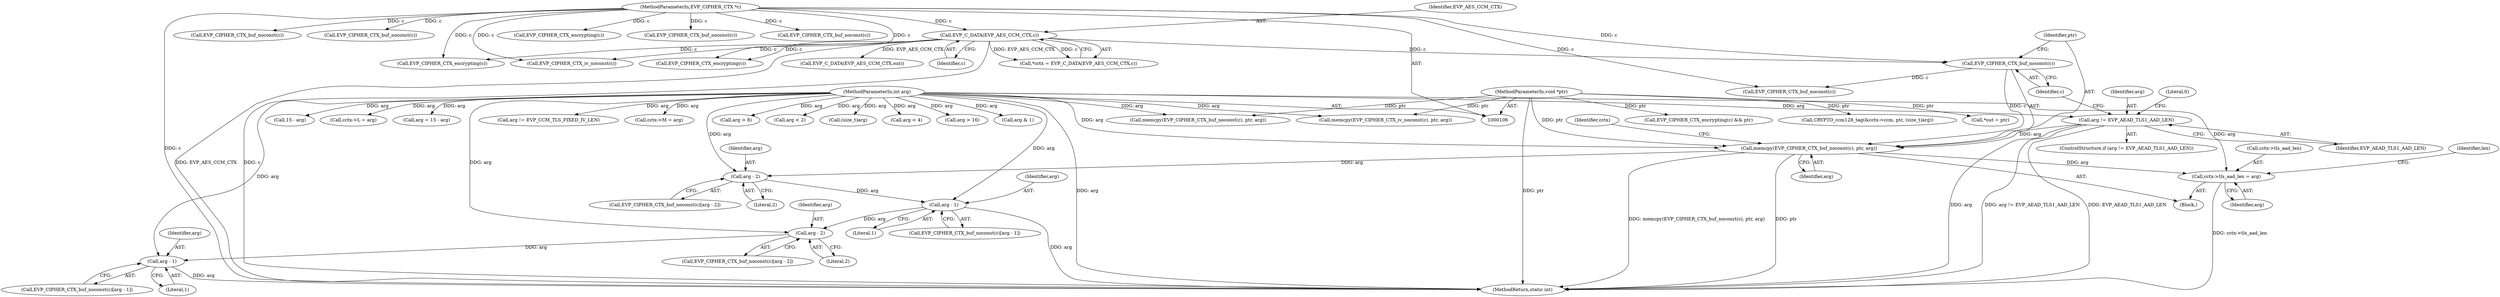 digraph "0_openssl_00d965474b22b54e4275232bc71ee0c699c5cd21@API" {
"1000167" [label="(Call,memcpy(EVP_CIPHER_CTX_buf_noconst(c), ptr, arg))"];
"1000168" [label="(Call,EVP_CIPHER_CTX_buf_noconst(c))"];
"1000115" [label="(Call,EVP_C_DATA(EVP_AES_CCM_CTX,c))"];
"1000107" [label="(MethodParameterIn,EVP_CIPHER_CTX *c)"];
"1000110" [label="(MethodParameterIn,void *ptr)"];
"1000162" [label="(Call,arg != EVP_AEAD_TLS1_AAD_LEN)"];
"1000109" [label="(MethodParameterIn,int arg)"];
"1000172" [label="(Call,cctx->tls_aad_len = arg)"];
"1000186" [label="(Call,arg - 2)"];
"1000193" [label="(Call,arg - 1)"];
"1000227" [label="(Call,arg - 2)"];
"1000237" [label="(Call,arg - 1)"];
"1000249" [label="(Call,arg != EVP_CCM_TLS_FIXED_IV_LEN)"];
"1000320" [label="(Call,cctx->M = arg)"];
"1000195" [label="(Literal,1)"];
"1000180" [label="(Identifier,len)"];
"1000228" [label="(Identifier,arg)"];
"1000162" [label="(Call,arg != EVP_AEAD_TLS1_AAD_LEN)"];
"1000117" [label="(Identifier,c)"];
"1000237" [label="(Call,arg - 1)"];
"1000183" [label="(Call,EVP_CIPHER_CTX_buf_noconst(c)[arg - 2])"];
"1000315" [label="(Call,memcpy(EVP_CIPHER_CTX_buf_noconst(c), ptr, arg))"];
"1000110" [label="(MethodParameterIn,void *ptr)"];
"1000168" [label="(Call,EVP_CIPHER_CTX_buf_noconst(c))"];
"1000417" [label="(MethodReturn,static int)"];
"1000115" [label="(Call,EVP_C_DATA(EVP_AES_CCM_CTX,c))"];
"1000235" [label="(Call,EVP_CIPHER_CTX_buf_noconst(c))"];
"1000316" [label="(Call,EVP_CIPHER_CTX_buf_noconst(c))"];
"1000163" [label="(Identifier,arg)"];
"1000227" [label="(Call,arg - 2)"];
"1000186" [label="(Call,arg - 2)"];
"1000273" [label="(Call,arg > 8)"];
"1000173" [label="(Call,cctx->tls_aad_len)"];
"1000170" [label="(Identifier,ptr)"];
"1000161" [label="(ControlStructure,if (arg != EVP_AEAD_TLS1_AAD_LEN))"];
"1000176" [label="(Identifier,arg)"];
"1000301" [label="(Call,EVP_CIPHER_CTX_encrypting(c) && ptr)"];
"1000270" [label="(Call,arg < 2)"];
"1000113" [label="(Call,*cctx = EVP_C_DATA(EVP_AES_CCM_CTX,c))"];
"1000254" [label="(Call,memcpy(EVP_CIPHER_CTX_iv_noconst(c), ptr, arg))"];
"1000164" [label="(Identifier,EVP_AEAD_TLS1_AAD_LEN)"];
"1000239" [label="(Literal,1)"];
"1000347" [label="(Call,(size_t)arg)"];
"1000174" [label="(Identifier,cctx)"];
"1000169" [label="(Identifier,c)"];
"1000190" [label="(Call,EVP_CIPHER_CTX_buf_noconst(c)[arg - 1])"];
"1000331" [label="(Call,EVP_CIPHER_CTX_encrypting(c))"];
"1000378" [label="(Call,EVP_C_DATA(EVP_AES_CCM_CTX,out))"];
"1000107" [label="(MethodParameterIn,EVP_CIPHER_CTX *c)"];
"1000229" [label="(Literal,2)"];
"1000184" [label="(Call,EVP_CIPHER_CTX_buf_noconst(c))"];
"1000193" [label="(Call,arg - 1)"];
"1000187" [label="(Identifier,arg)"];
"1000207" [label="(Call,EVP_CIPHER_CTX_encrypting(c))"];
"1000292" [label="(Call,arg < 4)"];
"1000238" [label="(Identifier,arg)"];
"1000225" [label="(Call,EVP_CIPHER_CTX_buf_noconst(c))"];
"1000341" [label="(Call,CRYPTO_ccm128_tag(&cctx->ccm, ptr, (size_t)arg))"];
"1000116" [label="(Identifier,EVP_AES_CCM_CTX)"];
"1000120" [label="(Block,)"];
"1000167" [label="(Call,memcpy(EVP_CIPHER_CTX_buf_noconst(c), ptr, arg))"];
"1000295" [label="(Call,arg > 16)"];
"1000234" [label="(Call,EVP_CIPHER_CTX_buf_noconst(c)[arg - 1])"];
"1000191" [label="(Call,EVP_CIPHER_CTX_buf_noconst(c))"];
"1000288" [label="(Call,arg & 1)"];
"1000224" [label="(Call,EVP_CIPHER_CTX_buf_noconst(c)[arg - 2])"];
"1000171" [label="(Identifier,arg)"];
"1000255" [label="(Call,EVP_CIPHER_CTX_iv_noconst(c))"];
"1000264" [label="(Call,15 - arg)"];
"1000278" [label="(Call,cctx->L = arg)"];
"1000166" [label="(Literal,0)"];
"1000188" [label="(Literal,2)"];
"1000302" [label="(Call,EVP_CIPHER_CTX_encrypting(c))"];
"1000194" [label="(Identifier,arg)"];
"1000109" [label="(MethodParameterIn,int arg)"];
"1000262" [label="(Call,arg = 15 - arg)"];
"1000172" [label="(Call,cctx->tls_aad_len = arg)"];
"1000372" [label="(Call,*out = ptr)"];
"1000167" -> "1000120"  [label="AST: "];
"1000167" -> "1000171"  [label="CFG: "];
"1000168" -> "1000167"  [label="AST: "];
"1000170" -> "1000167"  [label="AST: "];
"1000171" -> "1000167"  [label="AST: "];
"1000174" -> "1000167"  [label="CFG: "];
"1000167" -> "1000417"  [label="DDG: memcpy(EVP_CIPHER_CTX_buf_noconst(c), ptr, arg)"];
"1000167" -> "1000417"  [label="DDG: ptr"];
"1000168" -> "1000167"  [label="DDG: c"];
"1000110" -> "1000167"  [label="DDG: ptr"];
"1000162" -> "1000167"  [label="DDG: arg"];
"1000109" -> "1000167"  [label="DDG: arg"];
"1000167" -> "1000172"  [label="DDG: arg"];
"1000167" -> "1000186"  [label="DDG: arg"];
"1000168" -> "1000169"  [label="CFG: "];
"1000169" -> "1000168"  [label="AST: "];
"1000170" -> "1000168"  [label="CFG: "];
"1000115" -> "1000168"  [label="DDG: c"];
"1000107" -> "1000168"  [label="DDG: c"];
"1000168" -> "1000184"  [label="DDG: c"];
"1000115" -> "1000113"  [label="AST: "];
"1000115" -> "1000117"  [label="CFG: "];
"1000116" -> "1000115"  [label="AST: "];
"1000117" -> "1000115"  [label="AST: "];
"1000113" -> "1000115"  [label="CFG: "];
"1000115" -> "1000417"  [label="DDG: c"];
"1000115" -> "1000417"  [label="DDG: EVP_AES_CCM_CTX"];
"1000115" -> "1000113"  [label="DDG: EVP_AES_CCM_CTX"];
"1000115" -> "1000113"  [label="DDG: c"];
"1000107" -> "1000115"  [label="DDG: c"];
"1000115" -> "1000255"  [label="DDG: c"];
"1000115" -> "1000302"  [label="DDG: c"];
"1000115" -> "1000331"  [label="DDG: c"];
"1000115" -> "1000378"  [label="DDG: EVP_AES_CCM_CTX"];
"1000107" -> "1000106"  [label="AST: "];
"1000107" -> "1000417"  [label="DDG: c"];
"1000107" -> "1000184"  [label="DDG: c"];
"1000107" -> "1000191"  [label="DDG: c"];
"1000107" -> "1000207"  [label="DDG: c"];
"1000107" -> "1000225"  [label="DDG: c"];
"1000107" -> "1000235"  [label="DDG: c"];
"1000107" -> "1000255"  [label="DDG: c"];
"1000107" -> "1000302"  [label="DDG: c"];
"1000107" -> "1000316"  [label="DDG: c"];
"1000107" -> "1000331"  [label="DDG: c"];
"1000110" -> "1000106"  [label="AST: "];
"1000110" -> "1000417"  [label="DDG: ptr"];
"1000110" -> "1000254"  [label="DDG: ptr"];
"1000110" -> "1000301"  [label="DDG: ptr"];
"1000110" -> "1000315"  [label="DDG: ptr"];
"1000110" -> "1000341"  [label="DDG: ptr"];
"1000110" -> "1000372"  [label="DDG: ptr"];
"1000162" -> "1000161"  [label="AST: "];
"1000162" -> "1000164"  [label="CFG: "];
"1000163" -> "1000162"  [label="AST: "];
"1000164" -> "1000162"  [label="AST: "];
"1000166" -> "1000162"  [label="CFG: "];
"1000169" -> "1000162"  [label="CFG: "];
"1000162" -> "1000417"  [label="DDG: EVP_AEAD_TLS1_AAD_LEN"];
"1000162" -> "1000417"  [label="DDG: arg"];
"1000162" -> "1000417"  [label="DDG: arg != EVP_AEAD_TLS1_AAD_LEN"];
"1000109" -> "1000162"  [label="DDG: arg"];
"1000109" -> "1000106"  [label="AST: "];
"1000109" -> "1000417"  [label="DDG: arg"];
"1000109" -> "1000172"  [label="DDG: arg"];
"1000109" -> "1000186"  [label="DDG: arg"];
"1000109" -> "1000193"  [label="DDG: arg"];
"1000109" -> "1000227"  [label="DDG: arg"];
"1000109" -> "1000237"  [label="DDG: arg"];
"1000109" -> "1000249"  [label="DDG: arg"];
"1000109" -> "1000254"  [label="DDG: arg"];
"1000109" -> "1000262"  [label="DDG: arg"];
"1000109" -> "1000264"  [label="DDG: arg"];
"1000109" -> "1000270"  [label="DDG: arg"];
"1000109" -> "1000273"  [label="DDG: arg"];
"1000109" -> "1000278"  [label="DDG: arg"];
"1000109" -> "1000288"  [label="DDG: arg"];
"1000109" -> "1000292"  [label="DDG: arg"];
"1000109" -> "1000295"  [label="DDG: arg"];
"1000109" -> "1000315"  [label="DDG: arg"];
"1000109" -> "1000320"  [label="DDG: arg"];
"1000109" -> "1000347"  [label="DDG: arg"];
"1000172" -> "1000120"  [label="AST: "];
"1000172" -> "1000176"  [label="CFG: "];
"1000173" -> "1000172"  [label="AST: "];
"1000176" -> "1000172"  [label="AST: "];
"1000180" -> "1000172"  [label="CFG: "];
"1000172" -> "1000417"  [label="DDG: cctx->tls_aad_len"];
"1000186" -> "1000183"  [label="AST: "];
"1000186" -> "1000188"  [label="CFG: "];
"1000187" -> "1000186"  [label="AST: "];
"1000188" -> "1000186"  [label="AST: "];
"1000183" -> "1000186"  [label="CFG: "];
"1000186" -> "1000193"  [label="DDG: arg"];
"1000193" -> "1000190"  [label="AST: "];
"1000193" -> "1000195"  [label="CFG: "];
"1000194" -> "1000193"  [label="AST: "];
"1000195" -> "1000193"  [label="AST: "];
"1000190" -> "1000193"  [label="CFG: "];
"1000193" -> "1000417"  [label="DDG: arg"];
"1000193" -> "1000227"  [label="DDG: arg"];
"1000227" -> "1000224"  [label="AST: "];
"1000227" -> "1000229"  [label="CFG: "];
"1000228" -> "1000227"  [label="AST: "];
"1000229" -> "1000227"  [label="AST: "];
"1000224" -> "1000227"  [label="CFG: "];
"1000227" -> "1000237"  [label="DDG: arg"];
"1000237" -> "1000234"  [label="AST: "];
"1000237" -> "1000239"  [label="CFG: "];
"1000238" -> "1000237"  [label="AST: "];
"1000239" -> "1000237"  [label="AST: "];
"1000234" -> "1000237"  [label="CFG: "];
"1000237" -> "1000417"  [label="DDG: arg"];
}
